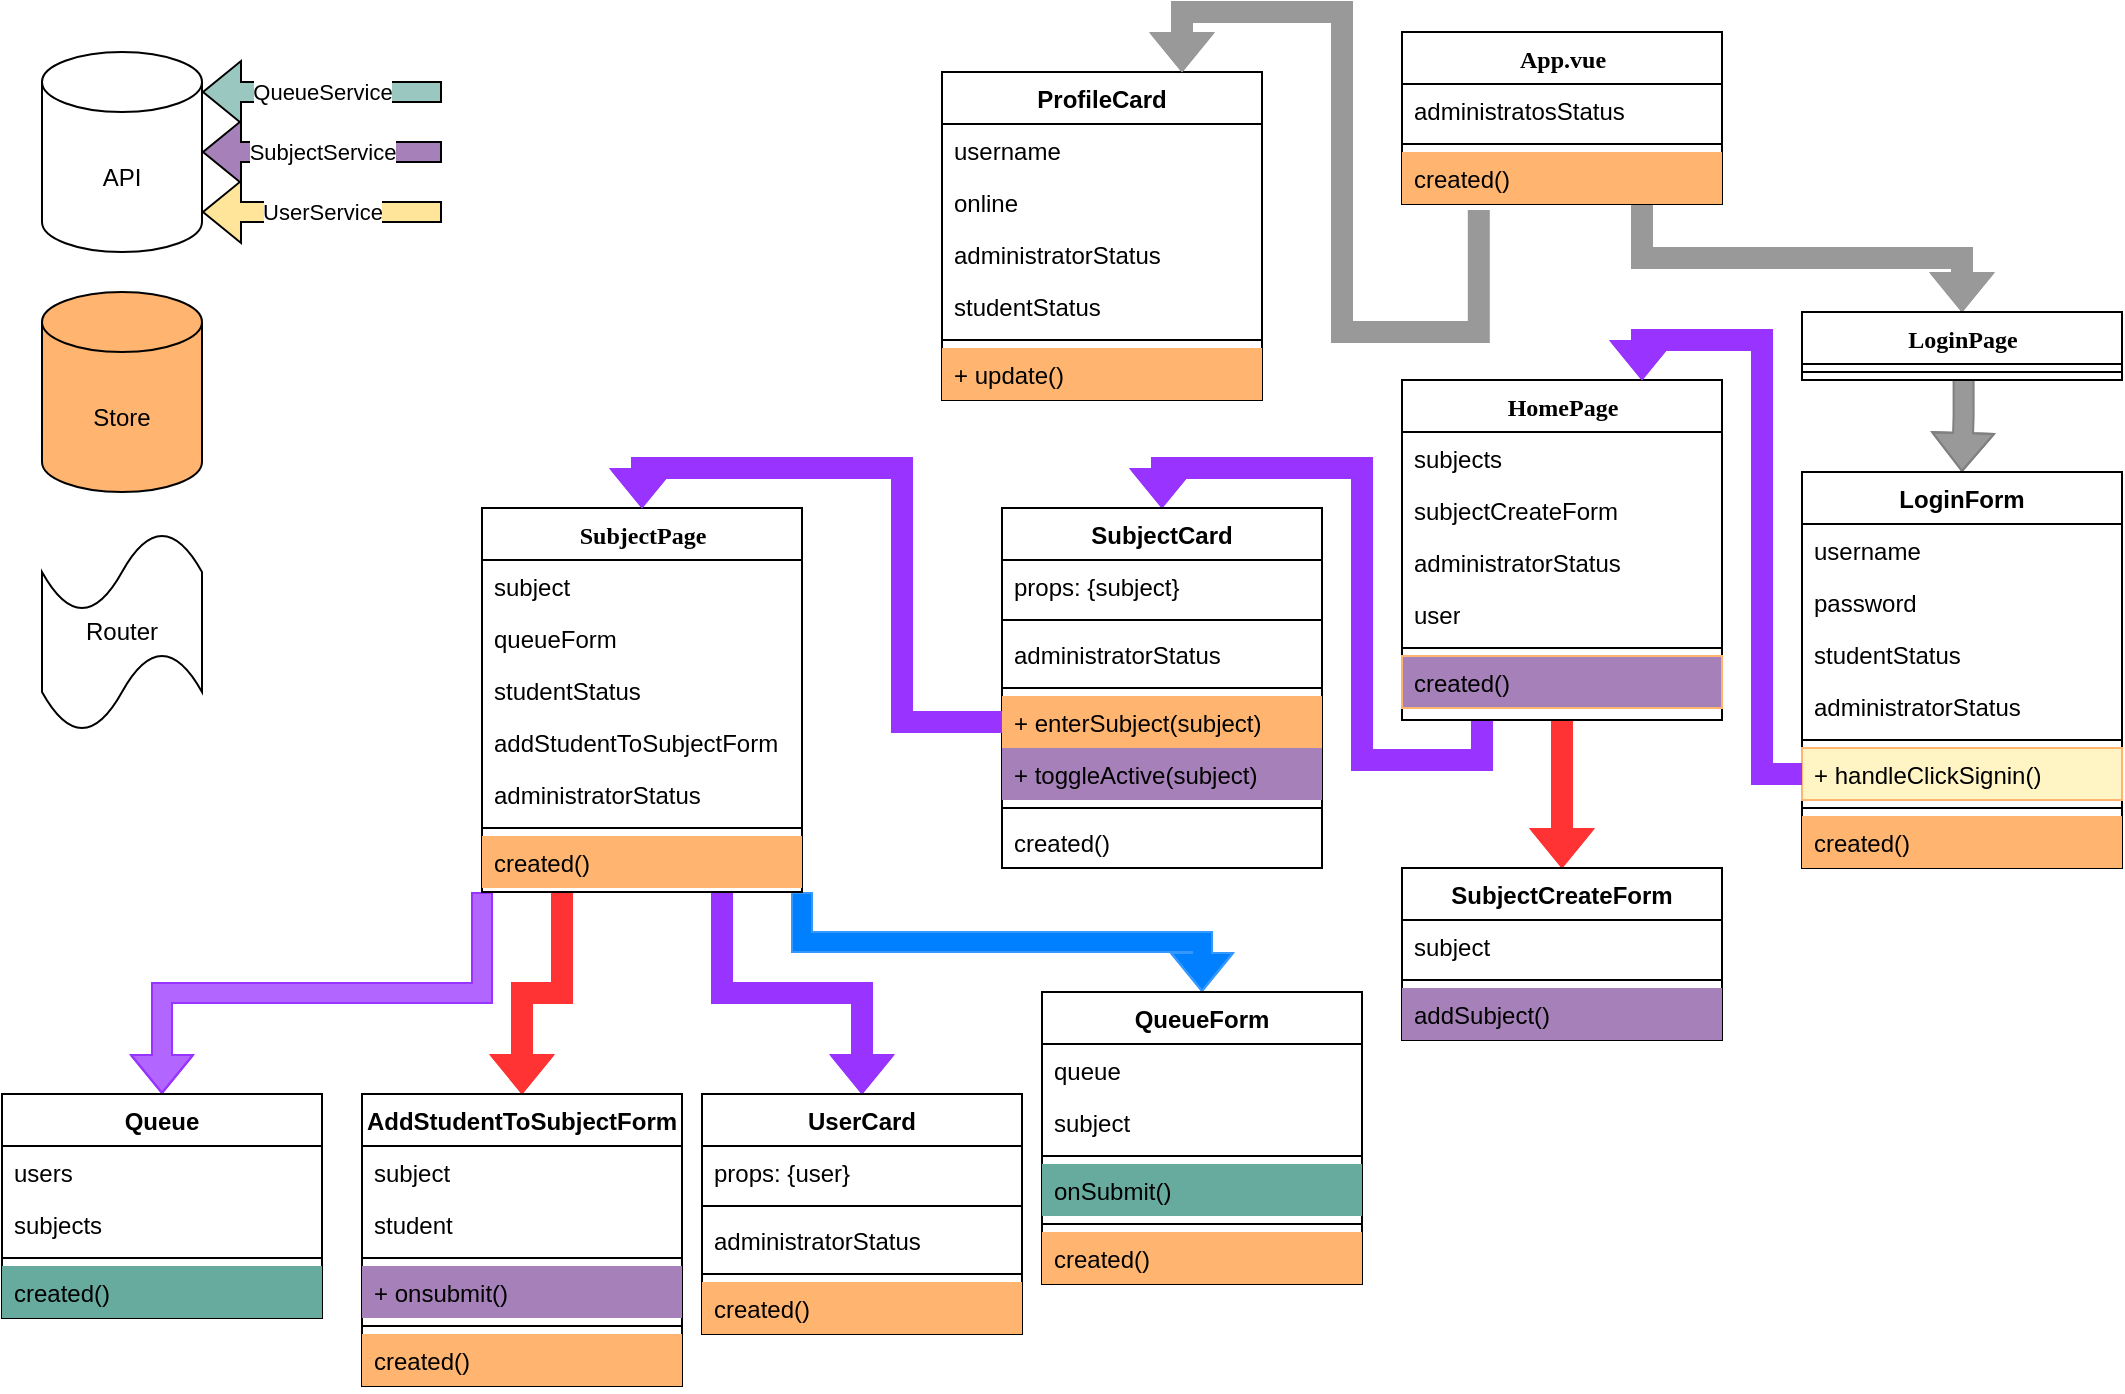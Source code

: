 <mxfile version="17.2.4" type="device"><diagram name="Page-1" id="9f46799a-70d6-7492-0946-bef42562c5a5"><mxGraphModel dx="1137" dy="672" grid="1" gridSize="10" guides="1" tooltips="1" connect="1" arrows="1" fold="1" page="1" pageScale="1" pageWidth="1100" pageHeight="850" background="none" math="0" shadow="0"><root><mxCell id="0"/><mxCell id="1" parent="0"/><mxCell id="ylKGK-BFDsJS9vJuxEUk-3" style="edgeStyle=orthogonalEdgeStyle;rounded=0;orthogonalLoop=1;jettySize=auto;html=1;exitX=0.75;exitY=1;exitDx=0;exitDy=0;entryX=0.5;entryY=0;entryDx=0;entryDy=0;strokeColor=#999999;fillColor=#999999;shape=flexArrow;" edge="1" parent="1" source="78961159f06e98e8-43" target="78961159f06e98e8-108"><mxGeometry relative="1" as="geometry"/></mxCell><mxCell id="78961159f06e98e8-43" value="App.vue" style="swimlane;html=1;fontStyle=1;align=center;verticalAlign=top;childLayout=stackLayout;horizontal=1;startSize=26;horizontalStack=0;resizeParent=1;resizeLast=0;collapsible=1;marginBottom=0;swimlaneFillColor=#ffffff;rounded=0;shadow=0;comic=0;labelBackgroundColor=none;strokeWidth=1;fillColor=none;fontFamily=Verdana;fontSize=12" parent="1" vertex="1"><mxGeometry x="720" y="30" width="160" height="86" as="geometry"/></mxCell><mxCell id="78961159f06e98e8-44" value="administratosStatus" style="text;html=1;strokeColor=none;fillColor=none;align=left;verticalAlign=top;spacingLeft=4;spacingRight=4;whiteSpace=wrap;overflow=hidden;rotatable=0;points=[[0,0.5],[1,0.5]];portConstraint=eastwest;" parent="78961159f06e98e8-43" vertex="1"><mxGeometry y="26" width="160" height="26" as="geometry"/></mxCell><mxCell id="78961159f06e98e8-51" value="" style="line;html=1;strokeWidth=1;fillColor=none;align=left;verticalAlign=middle;spacingTop=-1;spacingLeft=3;spacingRight=3;rotatable=0;labelPosition=right;points=[];portConstraint=eastwest;" parent="78961159f06e98e8-43" vertex="1"><mxGeometry y="52" width="160" height="8" as="geometry"/></mxCell><mxCell id="78961159f06e98e8-52" value="created()" style="text;html=1;strokeColor=none;fillColor=#FFB570;align=left;verticalAlign=top;spacingLeft=4;spacingRight=4;whiteSpace=wrap;overflow=hidden;rotatable=0;points=[[0,0.5],[1,0.5]];portConstraint=eastwest;" parent="78961159f06e98e8-43" vertex="1"><mxGeometry y="60" width="160" height="26" as="geometry"/></mxCell><mxCell id="ylKGK-BFDsJS9vJuxEUk-78" style="edgeStyle=orthogonalEdgeStyle;rounded=0;orthogonalLoop=1;jettySize=auto;html=1;exitX=0.5;exitY=1;exitDx=0;exitDy=0;entryX=0.5;entryY=0;entryDx=0;entryDy=0;strokeColor=#FF3333;fillColor=#FF3333;shape=flexArrow;" edge="1" parent="1" source="78961159f06e98e8-82" target="ylKGK-BFDsJS9vJuxEUk-59"><mxGeometry relative="1" as="geometry"><Array as="points"><mxPoint x="800" y="480"/><mxPoint x="800" y="480"/></Array></mxGeometry></mxCell><mxCell id="ylKGK-BFDsJS9vJuxEUk-79" style="edgeStyle=orthogonalEdgeStyle;shape=flexArrow;rounded=0;orthogonalLoop=1;jettySize=auto;html=1;exitX=0.25;exitY=1;exitDx=0;exitDy=0;entryX=0.5;entryY=0;entryDx=0;entryDy=0;strokeColor=#9933FF;fillColor=#9933FF;" edge="1" parent="1" source="78961159f06e98e8-82" target="ylKGK-BFDsJS9vJuxEUk-6"><mxGeometry relative="1" as="geometry"/></mxCell><mxCell id="78961159f06e98e8-82" value="HomePage" style="swimlane;html=1;fontStyle=1;align=center;verticalAlign=top;childLayout=stackLayout;horizontal=1;startSize=26;horizontalStack=0;resizeParent=1;resizeLast=0;collapsible=1;marginBottom=0;swimlaneFillColor=#ffffff;rounded=0;shadow=0;comic=0;labelBackgroundColor=none;strokeWidth=1;fillColor=none;fontFamily=Verdana;fontSize=12" parent="1" vertex="1"><mxGeometry x="720" y="204" width="160" height="170" as="geometry"/></mxCell><mxCell id="78961159f06e98e8-83" value="subjects" style="text;html=1;strokeColor=none;fillColor=none;align=left;verticalAlign=top;spacingLeft=4;spacingRight=4;whiteSpace=wrap;overflow=hidden;rotatable=0;points=[[0,0.5],[1,0.5]];portConstraint=eastwest;" parent="78961159f06e98e8-82" vertex="1"><mxGeometry y="26" width="160" height="26" as="geometry"/></mxCell><mxCell id="78961159f06e98e8-84" value="subjectCreateForm" style="text;html=1;strokeColor=none;fillColor=none;align=left;verticalAlign=top;spacingLeft=4;spacingRight=4;whiteSpace=wrap;overflow=hidden;rotatable=0;points=[[0,0.5],[1,0.5]];portConstraint=eastwest;" parent="78961159f06e98e8-82" vertex="1"><mxGeometry y="52" width="160" height="26" as="geometry"/></mxCell><mxCell id="78961159f06e98e8-85" value="administratorStatus" style="text;html=1;strokeColor=none;fillColor=none;align=left;verticalAlign=top;spacingLeft=4;spacingRight=4;whiteSpace=wrap;overflow=hidden;rotatable=0;points=[[0,0.5],[1,0.5]];portConstraint=eastwest;" parent="78961159f06e98e8-82" vertex="1"><mxGeometry y="78" width="160" height="26" as="geometry"/></mxCell><mxCell id="78961159f06e98e8-86" value="user" style="text;html=1;strokeColor=none;fillColor=none;align=left;verticalAlign=top;spacingLeft=4;spacingRight=4;whiteSpace=wrap;overflow=hidden;rotatable=0;points=[[0,0.5],[1,0.5]];portConstraint=eastwest;" parent="78961159f06e98e8-82" vertex="1"><mxGeometry y="104" width="160" height="26" as="geometry"/></mxCell><mxCell id="78961159f06e98e8-90" value="" style="line;html=1;strokeWidth=1;fillColor=none;align=left;verticalAlign=middle;spacingTop=-1;spacingLeft=3;spacingRight=3;rotatable=0;labelPosition=right;points=[];portConstraint=eastwest;" parent="78961159f06e98e8-82" vertex="1"><mxGeometry y="130" width="160" height="8" as="geometry"/></mxCell><mxCell id="78961159f06e98e8-94" value="created()" style="text;html=1;strokeColor=#FFB570;fillColor=#A680B8;align=left;verticalAlign=top;spacingLeft=4;spacingRight=4;whiteSpace=wrap;overflow=hidden;rotatable=0;points=[[0,0.5],[1,0.5]];portConstraint=eastwest;" parent="78961159f06e98e8-82" vertex="1"><mxGeometry y="138" width="160" height="26" as="geometry"/></mxCell><mxCell id="ylKGK-BFDsJS9vJuxEUk-81" style="edgeStyle=orthogonalEdgeStyle;shape=flexArrow;rounded=0;orthogonalLoop=1;jettySize=auto;html=1;exitX=0.75;exitY=1;exitDx=0;exitDy=0;entryX=0.5;entryY=0;entryDx=0;entryDy=0;strokeColor=#9933FF;fillColor=#9933FF;" edge="1" parent="1" source="78961159f06e98e8-95" target="ylKGK-BFDsJS9vJuxEUk-23"><mxGeometry relative="1" as="geometry"/></mxCell><mxCell id="ylKGK-BFDsJS9vJuxEUk-82" style="edgeStyle=orthogonalEdgeStyle;shape=flexArrow;rounded=0;orthogonalLoop=1;jettySize=auto;html=1;exitX=1;exitY=1;exitDx=0;exitDy=0;entryX=0.5;entryY=0;entryDx=0;entryDy=0;strokeColor=#3399FF;fillColor=#007FFF;" edge="1" parent="1" source="78961159f06e98e8-95" target="ylKGK-BFDsJS9vJuxEUk-52"><mxGeometry relative="1" as="geometry"/></mxCell><mxCell id="ylKGK-BFDsJS9vJuxEUk-83" style="edgeStyle=orthogonalEdgeStyle;shape=flexArrow;rounded=0;orthogonalLoop=1;jettySize=auto;html=1;exitX=0.25;exitY=1;exitDx=0;exitDy=0;entryX=0.5;entryY=0;entryDx=0;entryDy=0;strokeColor=#FF3333;fillColor=#FF3333;" edge="1" parent="1" source="78961159f06e98e8-95" target="ylKGK-BFDsJS9vJuxEUk-36"><mxGeometry relative="1" as="geometry"/></mxCell><mxCell id="ylKGK-BFDsJS9vJuxEUk-84" style="edgeStyle=orthogonalEdgeStyle;shape=flexArrow;rounded=0;orthogonalLoop=1;jettySize=auto;html=1;exitX=0;exitY=1;exitDx=0;exitDy=0;entryX=0.5;entryY=0;entryDx=0;entryDy=0;strokeColor=#9933FF;fillColor=#B266FF;" edge="1" parent="1" source="78961159f06e98e8-95" target="ylKGK-BFDsJS9vJuxEUk-63"><mxGeometry relative="1" as="geometry"/></mxCell><mxCell id="78961159f06e98e8-95" value="SubjectPage" style="swimlane;html=1;fontStyle=1;align=center;verticalAlign=top;childLayout=stackLayout;horizontal=1;startSize=26;horizontalStack=0;resizeParent=1;resizeLast=0;collapsible=1;marginBottom=0;swimlaneFillColor=#ffffff;rounded=0;shadow=0;comic=0;labelBackgroundColor=none;strokeWidth=1;fillColor=none;fontFamily=Verdana;fontSize=12" parent="1" vertex="1"><mxGeometry x="260" y="268" width="160" height="192" as="geometry"/></mxCell><mxCell id="78961159f06e98e8-96" value="subject" style="text;html=1;strokeColor=none;fillColor=none;align=left;verticalAlign=top;spacingLeft=4;spacingRight=4;whiteSpace=wrap;overflow=hidden;rotatable=0;points=[[0,0.5],[1,0.5]];portConstraint=eastwest;" parent="78961159f06e98e8-95" vertex="1"><mxGeometry y="26" width="160" height="26" as="geometry"/></mxCell><mxCell id="78961159f06e98e8-97" value="queueForm" style="text;html=1;strokeColor=none;fillColor=none;align=left;verticalAlign=top;spacingLeft=4;spacingRight=4;whiteSpace=wrap;overflow=hidden;rotatable=0;points=[[0,0.5],[1,0.5]];portConstraint=eastwest;" parent="78961159f06e98e8-95" vertex="1"><mxGeometry y="52" width="160" height="26" as="geometry"/></mxCell><mxCell id="78961159f06e98e8-98" value="studentStatus" style="text;html=1;strokeColor=none;fillColor=none;align=left;verticalAlign=top;spacingLeft=4;spacingRight=4;whiteSpace=wrap;overflow=hidden;rotatable=0;points=[[0,0.5],[1,0.5]];portConstraint=eastwest;" parent="78961159f06e98e8-95" vertex="1"><mxGeometry y="78" width="160" height="26" as="geometry"/></mxCell><mxCell id="78961159f06e98e8-102" value="addStudentToSubjectForm" style="text;html=1;strokeColor=none;fillColor=none;align=left;verticalAlign=top;spacingLeft=4;spacingRight=4;whiteSpace=wrap;overflow=hidden;rotatable=0;points=[[0,0.5],[1,0.5]];portConstraint=eastwest;" parent="78961159f06e98e8-95" vertex="1"><mxGeometry y="104" width="160" height="26" as="geometry"/></mxCell><mxCell id="ylKGK-BFDsJS9vJuxEUk-73" value="administratorStatus" style="text;strokeColor=none;fillColor=none;align=left;verticalAlign=top;spacingLeft=4;spacingRight=4;overflow=hidden;rotatable=0;points=[[0,0.5],[1,0.5]];portConstraint=eastwest;" vertex="1" parent="78961159f06e98e8-95"><mxGeometry y="130" width="160" height="26" as="geometry"/></mxCell><mxCell id="78961159f06e98e8-103" value="" style="line;html=1;strokeWidth=1;fillColor=none;align=left;verticalAlign=middle;spacingTop=-1;spacingLeft=3;spacingRight=3;rotatable=0;labelPosition=right;points=[];portConstraint=eastwest;" parent="78961159f06e98e8-95" vertex="1"><mxGeometry y="156" width="160" height="8" as="geometry"/></mxCell><mxCell id="78961159f06e98e8-104" value="created()" style="text;html=1;strokeColor=none;fillColor=#FFB570;align=left;verticalAlign=top;spacingLeft=4;spacingRight=4;whiteSpace=wrap;overflow=hidden;rotatable=0;points=[[0,0.5],[1,0.5]];portConstraint=eastwest;" parent="78961159f06e98e8-95" vertex="1"><mxGeometry y="164" width="160" height="26" as="geometry"/></mxCell><mxCell id="ylKGK-BFDsJS9vJuxEUk-75" style="edgeStyle=orthogonalEdgeStyle;rounded=0;orthogonalLoop=1;jettySize=auto;html=1;exitX=0.505;exitY=0.816;exitDx=0;exitDy=0;entryX=0.5;entryY=0;entryDx=0;entryDy=0;strokeColor=#808080;exitPerimeter=0;fillColor=#999999;shape=flexArrow;" edge="1" parent="1" source="78961159f06e98e8-116" target="ylKGK-BFDsJS9vJuxEUk-43"><mxGeometry relative="1" as="geometry"><Array as="points"><mxPoint x="1001" y="222"/></Array></mxGeometry></mxCell><mxCell id="78961159f06e98e8-108" value="LoginPage" style="swimlane;html=1;fontStyle=1;align=center;verticalAlign=top;childLayout=stackLayout;horizontal=1;startSize=26;horizontalStack=0;resizeParent=1;resizeLast=0;collapsible=1;marginBottom=0;swimlaneFillColor=#ffffff;rounded=0;shadow=0;comic=0;labelBackgroundColor=none;strokeWidth=1;fillColor=none;fontFamily=Verdana;fontSize=12" parent="1" vertex="1"><mxGeometry x="920" y="170" width="160" height="34" as="geometry"/></mxCell><mxCell id="78961159f06e98e8-116" value="" style="line;html=1;strokeWidth=1;fillColor=none;align=left;verticalAlign=middle;spacingTop=-1;spacingLeft=3;spacingRight=3;rotatable=0;labelPosition=right;points=[];portConstraint=eastwest;" parent="78961159f06e98e8-108" vertex="1"><mxGeometry y="26" width="160" height="8" as="geometry"/></mxCell><mxCell id="ylKGK-BFDsJS9vJuxEUk-1" value="API" style="shape=cylinder3;whiteSpace=wrap;html=1;boundedLbl=1;backgroundOutline=1;size=15;" vertex="1" parent="1"><mxGeometry x="40" y="40" width="80" height="100" as="geometry"/></mxCell><mxCell id="ylKGK-BFDsJS9vJuxEUk-6" value="SubjectCard" style="swimlane;fontStyle=1;align=center;verticalAlign=top;childLayout=stackLayout;horizontal=1;startSize=26;horizontalStack=0;resizeParent=1;resizeParentMax=0;resizeLast=0;collapsible=1;marginBottom=0;" vertex="1" parent="1"><mxGeometry x="520" y="268" width="160" height="180" as="geometry"/></mxCell><mxCell id="ylKGK-BFDsJS9vJuxEUk-20" value="props: {subject}" style="text;strokeColor=none;fillColor=none;align=left;verticalAlign=top;spacingLeft=4;spacingRight=4;overflow=hidden;rotatable=0;points=[[0,0.5],[1,0.5]];portConstraint=eastwest;fontStyle=0" vertex="1" parent="ylKGK-BFDsJS9vJuxEUk-6"><mxGeometry y="26" width="160" height="26" as="geometry"/></mxCell><mxCell id="ylKGK-BFDsJS9vJuxEUk-19" value="" style="line;strokeWidth=1;fillColor=none;align=left;verticalAlign=middle;spacingTop=-1;spacingLeft=3;spacingRight=3;rotatable=0;labelPosition=right;points=[];portConstraint=eastwest;" vertex="1" parent="ylKGK-BFDsJS9vJuxEUk-6"><mxGeometry y="52" width="160" height="8" as="geometry"/></mxCell><mxCell id="ylKGK-BFDsJS9vJuxEUk-7" value="administratorStatus" style="text;strokeColor=none;fillColor=none;align=left;verticalAlign=top;spacingLeft=4;spacingRight=4;overflow=hidden;rotatable=0;points=[[0,0.5],[1,0.5]];portConstraint=eastwest;" vertex="1" parent="ylKGK-BFDsJS9vJuxEUk-6"><mxGeometry y="60" width="160" height="26" as="geometry"/></mxCell><mxCell id="ylKGK-BFDsJS9vJuxEUk-8" value="" style="line;strokeWidth=1;fillColor=none;align=left;verticalAlign=middle;spacingTop=-1;spacingLeft=3;spacingRight=3;rotatable=0;labelPosition=right;points=[];portConstraint=eastwest;" vertex="1" parent="ylKGK-BFDsJS9vJuxEUk-6"><mxGeometry y="86" width="160" height="8" as="geometry"/></mxCell><mxCell id="ylKGK-BFDsJS9vJuxEUk-9" value="+ enterSubject(subject)" style="text;strokeColor=none;fillColor=#FFB570;align=left;verticalAlign=top;spacingLeft=4;spacingRight=4;overflow=hidden;rotatable=0;points=[[0,0.5],[1,0.5]];portConstraint=eastwest;" vertex="1" parent="ylKGK-BFDsJS9vJuxEUk-6"><mxGeometry y="94" width="160" height="26" as="geometry"/></mxCell><mxCell id="ylKGK-BFDsJS9vJuxEUk-18" value="+ toggleActive(subject)" style="text;strokeColor=none;fillColor=#A680B8;align=left;verticalAlign=top;spacingLeft=4;spacingRight=4;overflow=hidden;rotatable=0;points=[[0,0.5],[1,0.5]];portConstraint=eastwest;" vertex="1" parent="ylKGK-BFDsJS9vJuxEUk-6"><mxGeometry y="120" width="160" height="26" as="geometry"/></mxCell><mxCell id="ylKGK-BFDsJS9vJuxEUk-21" value="" style="line;strokeWidth=1;fillColor=none;align=left;verticalAlign=middle;spacingTop=-1;spacingLeft=3;spacingRight=3;rotatable=0;labelPosition=right;points=[];portConstraint=eastwest;" vertex="1" parent="ylKGK-BFDsJS9vJuxEUk-6"><mxGeometry y="146" width="160" height="8" as="geometry"/></mxCell><mxCell id="ylKGK-BFDsJS9vJuxEUk-22" value="created()" style="text;strokeColor=none;fillColor=none;align=left;verticalAlign=top;spacingLeft=4;spacingRight=4;overflow=hidden;rotatable=0;points=[[0,0.5],[1,0.5]];portConstraint=eastwest;" vertex="1" parent="ylKGK-BFDsJS9vJuxEUk-6"><mxGeometry y="154" width="160" height="26" as="geometry"/></mxCell><mxCell id="ylKGK-BFDsJS9vJuxEUk-10" value="ProfileCard" style="swimlane;fontStyle=1;align=center;verticalAlign=top;childLayout=stackLayout;horizontal=1;startSize=26;horizontalStack=0;resizeParent=1;resizeParentMax=0;resizeLast=0;collapsible=1;marginBottom=0;" vertex="1" parent="1"><mxGeometry x="490" y="50" width="160" height="164" as="geometry"/></mxCell><mxCell id="ylKGK-BFDsJS9vJuxEUk-11" value="username" style="text;strokeColor=none;fillColor=none;align=left;verticalAlign=top;spacingLeft=4;spacingRight=4;overflow=hidden;rotatable=0;points=[[0,0.5],[1,0.5]];portConstraint=eastwest;" vertex="1" parent="ylKGK-BFDsJS9vJuxEUk-10"><mxGeometry y="26" width="160" height="26" as="geometry"/></mxCell><mxCell id="ylKGK-BFDsJS9vJuxEUk-14" value="online" style="text;strokeColor=none;fillColor=none;align=left;verticalAlign=top;spacingLeft=4;spacingRight=4;overflow=hidden;rotatable=0;points=[[0,0.5],[1,0.5]];portConstraint=eastwest;" vertex="1" parent="ylKGK-BFDsJS9vJuxEUk-10"><mxGeometry y="52" width="160" height="26" as="geometry"/></mxCell><mxCell id="ylKGK-BFDsJS9vJuxEUk-15" value="administratorStatus" style="text;strokeColor=none;fillColor=none;align=left;verticalAlign=top;spacingLeft=4;spacingRight=4;overflow=hidden;rotatable=0;points=[[0,0.5],[1,0.5]];portConstraint=eastwest;" vertex="1" parent="ylKGK-BFDsJS9vJuxEUk-10"><mxGeometry y="78" width="160" height="26" as="geometry"/></mxCell><mxCell id="ylKGK-BFDsJS9vJuxEUk-16" value="studentStatus" style="text;strokeColor=none;fillColor=none;align=left;verticalAlign=top;spacingLeft=4;spacingRight=4;overflow=hidden;rotatable=0;points=[[0,0.5],[1,0.5]];portConstraint=eastwest;" vertex="1" parent="ylKGK-BFDsJS9vJuxEUk-10"><mxGeometry y="104" width="160" height="26" as="geometry"/></mxCell><mxCell id="ylKGK-BFDsJS9vJuxEUk-12" value="" style="line;strokeWidth=1;fillColor=none;align=left;verticalAlign=middle;spacingTop=-1;spacingLeft=3;spacingRight=3;rotatable=0;labelPosition=right;points=[];portConstraint=eastwest;" vertex="1" parent="ylKGK-BFDsJS9vJuxEUk-10"><mxGeometry y="130" width="160" height="8" as="geometry"/></mxCell><mxCell id="ylKGK-BFDsJS9vJuxEUk-13" value="+ update()" style="text;strokeColor=none;fillColor=#FFB570;align=left;verticalAlign=top;spacingLeft=4;spacingRight=4;overflow=hidden;rotatable=0;points=[[0,0.5],[1,0.5]];portConstraint=eastwest;" vertex="1" parent="ylKGK-BFDsJS9vJuxEUk-10"><mxGeometry y="138" width="160" height="26" as="geometry"/></mxCell><mxCell id="ylKGK-BFDsJS9vJuxEUk-17" value="Store" style="shape=cylinder3;whiteSpace=wrap;html=1;boundedLbl=1;backgroundOutline=1;size=15;fillColor=#FFB570;" vertex="1" parent="1"><mxGeometry x="40" y="160" width="80" height="100" as="geometry"/></mxCell><mxCell id="ylKGK-BFDsJS9vJuxEUk-23" value="UserCard" style="swimlane;fontStyle=1;align=center;verticalAlign=top;childLayout=stackLayout;horizontal=1;startSize=26;horizontalStack=0;resizeParent=1;resizeParentMax=0;resizeLast=0;collapsible=1;marginBottom=0;" vertex="1" parent="1"><mxGeometry x="370" y="561" width="160" height="120" as="geometry"/></mxCell><mxCell id="ylKGK-BFDsJS9vJuxEUk-24" value="props: {user}" style="text;strokeColor=none;fillColor=none;align=left;verticalAlign=top;spacingLeft=4;spacingRight=4;overflow=hidden;rotatable=0;points=[[0,0.5],[1,0.5]];portConstraint=eastwest;fontStyle=0" vertex="1" parent="ylKGK-BFDsJS9vJuxEUk-23"><mxGeometry y="26" width="160" height="26" as="geometry"/></mxCell><mxCell id="ylKGK-BFDsJS9vJuxEUk-25" value="" style="line;strokeWidth=1;fillColor=none;align=left;verticalAlign=middle;spacingTop=-1;spacingLeft=3;spacingRight=3;rotatable=0;labelPosition=right;points=[];portConstraint=eastwest;" vertex="1" parent="ylKGK-BFDsJS9vJuxEUk-23"><mxGeometry y="52" width="160" height="8" as="geometry"/></mxCell><mxCell id="ylKGK-BFDsJS9vJuxEUk-26" value="administratorStatus" style="text;strokeColor=none;fillColor=none;align=left;verticalAlign=top;spacingLeft=4;spacingRight=4;overflow=hidden;rotatable=0;points=[[0,0.5],[1,0.5]];portConstraint=eastwest;" vertex="1" parent="ylKGK-BFDsJS9vJuxEUk-23"><mxGeometry y="60" width="160" height="26" as="geometry"/></mxCell><mxCell id="ylKGK-BFDsJS9vJuxEUk-30" value="" style="line;strokeWidth=1;fillColor=none;align=left;verticalAlign=middle;spacingTop=-1;spacingLeft=3;spacingRight=3;rotatable=0;labelPosition=right;points=[];portConstraint=eastwest;" vertex="1" parent="ylKGK-BFDsJS9vJuxEUk-23"><mxGeometry y="86" width="160" height="8" as="geometry"/></mxCell><mxCell id="ylKGK-BFDsJS9vJuxEUk-31" value="created()" style="text;strokeColor=none;fillColor=#FFB570;align=left;verticalAlign=top;spacingLeft=4;spacingRight=4;overflow=hidden;rotatable=0;points=[[0,0.5],[1,0.5]];portConstraint=eastwest;" vertex="1" parent="ylKGK-BFDsJS9vJuxEUk-23"><mxGeometry y="94" width="160" height="26" as="geometry"/></mxCell><mxCell id="ylKGK-BFDsJS9vJuxEUk-36" value="AddStudentToSubjectForm" style="swimlane;fontStyle=1;align=center;verticalAlign=top;childLayout=stackLayout;horizontal=1;startSize=26;horizontalStack=0;resizeParent=1;resizeParentMax=0;resizeLast=0;collapsible=1;marginBottom=0;" vertex="1" parent="1"><mxGeometry x="200" y="561" width="160" height="146" as="geometry"/></mxCell><mxCell id="ylKGK-BFDsJS9vJuxEUk-37" value="subject" style="text;strokeColor=none;fillColor=none;align=left;verticalAlign=top;spacingLeft=4;spacingRight=4;overflow=hidden;rotatable=0;points=[[0,0.5],[1,0.5]];portConstraint=eastwest;" vertex="1" parent="ylKGK-BFDsJS9vJuxEUk-36"><mxGeometry y="26" width="160" height="26" as="geometry"/></mxCell><mxCell id="ylKGK-BFDsJS9vJuxEUk-40" value="student" style="text;strokeColor=none;fillColor=none;align=left;verticalAlign=top;spacingLeft=4;spacingRight=4;overflow=hidden;rotatable=0;points=[[0,0.5],[1,0.5]];portConstraint=eastwest;" vertex="1" parent="ylKGK-BFDsJS9vJuxEUk-36"><mxGeometry y="52" width="160" height="26" as="geometry"/></mxCell><mxCell id="ylKGK-BFDsJS9vJuxEUk-38" value="" style="line;strokeWidth=1;fillColor=none;align=left;verticalAlign=middle;spacingTop=-1;spacingLeft=3;spacingRight=3;rotatable=0;labelPosition=right;points=[];portConstraint=eastwest;" vertex="1" parent="ylKGK-BFDsJS9vJuxEUk-36"><mxGeometry y="78" width="160" height="8" as="geometry"/></mxCell><mxCell id="ylKGK-BFDsJS9vJuxEUk-39" value="+ onsubmit()" style="text;strokeColor=none;fillColor=#A680B8;align=left;verticalAlign=top;spacingLeft=4;spacingRight=4;overflow=hidden;rotatable=0;points=[[0,0.5],[1,0.5]];portConstraint=eastwest;" vertex="1" parent="ylKGK-BFDsJS9vJuxEUk-36"><mxGeometry y="86" width="160" height="26" as="geometry"/></mxCell><mxCell id="ylKGK-BFDsJS9vJuxEUk-41" value="" style="line;strokeWidth=1;fillColor=none;align=left;verticalAlign=middle;spacingTop=-1;spacingLeft=3;spacingRight=3;rotatable=0;labelPosition=right;points=[];portConstraint=eastwest;" vertex="1" parent="ylKGK-BFDsJS9vJuxEUk-36"><mxGeometry y="112" width="160" height="8" as="geometry"/></mxCell><mxCell id="ylKGK-BFDsJS9vJuxEUk-42" value="created()" style="text;strokeColor=none;fillColor=#FFB570;align=left;verticalAlign=top;spacingLeft=4;spacingRight=4;overflow=hidden;rotatable=0;points=[[0,0.5],[1,0.5]];portConstraint=eastwest;" vertex="1" parent="ylKGK-BFDsJS9vJuxEUk-36"><mxGeometry y="120" width="160" height="26" as="geometry"/></mxCell><mxCell id="ylKGK-BFDsJS9vJuxEUk-43" value="LoginForm" style="swimlane;fontStyle=1;align=center;verticalAlign=top;childLayout=stackLayout;horizontal=1;startSize=26;horizontalStack=0;resizeParent=1;resizeParentMax=0;resizeLast=0;collapsible=1;marginBottom=0;" vertex="1" parent="1"><mxGeometry x="920" y="250" width="160" height="198" as="geometry"/></mxCell><mxCell id="ylKGK-BFDsJS9vJuxEUk-44" value="username" style="text;strokeColor=none;fillColor=none;align=left;verticalAlign=top;spacingLeft=4;spacingRight=4;overflow=hidden;rotatable=0;points=[[0,0.5],[1,0.5]];portConstraint=eastwest;" vertex="1" parent="ylKGK-BFDsJS9vJuxEUk-43"><mxGeometry y="26" width="160" height="26" as="geometry"/></mxCell><mxCell id="ylKGK-BFDsJS9vJuxEUk-47" value="password" style="text;strokeColor=none;fillColor=none;align=left;verticalAlign=top;spacingLeft=4;spacingRight=4;overflow=hidden;rotatable=0;points=[[0,0.5],[1,0.5]];portConstraint=eastwest;" vertex="1" parent="ylKGK-BFDsJS9vJuxEUk-43"><mxGeometry y="52" width="160" height="26" as="geometry"/></mxCell><mxCell id="ylKGK-BFDsJS9vJuxEUk-48" value="studentStatus" style="text;strokeColor=none;fillColor=none;align=left;verticalAlign=top;spacingLeft=4;spacingRight=4;overflow=hidden;rotatable=0;points=[[0,0.5],[1,0.5]];portConstraint=eastwest;" vertex="1" parent="ylKGK-BFDsJS9vJuxEUk-43"><mxGeometry y="78" width="160" height="26" as="geometry"/></mxCell><mxCell id="ylKGK-BFDsJS9vJuxEUk-49" value="administratorStatus" style="text;strokeColor=none;fillColor=none;align=left;verticalAlign=top;spacingLeft=4;spacingRight=4;overflow=hidden;rotatable=0;points=[[0,0.5],[1,0.5]];portConstraint=eastwest;" vertex="1" parent="ylKGK-BFDsJS9vJuxEUk-43"><mxGeometry y="104" width="160" height="26" as="geometry"/></mxCell><mxCell id="ylKGK-BFDsJS9vJuxEUk-45" value="" style="line;strokeWidth=1;fillColor=none;align=left;verticalAlign=middle;spacingTop=-1;spacingLeft=3;spacingRight=3;rotatable=0;labelPosition=right;points=[];portConstraint=eastwest;" vertex="1" parent="ylKGK-BFDsJS9vJuxEUk-43"><mxGeometry y="130" width="160" height="8" as="geometry"/></mxCell><mxCell id="ylKGK-BFDsJS9vJuxEUk-46" value="+ handleClickSignin()" style="text;strokeColor=#FFB570;fillColor=#FFF4C3;align=left;verticalAlign=top;spacingLeft=4;spacingRight=4;overflow=hidden;rotatable=0;points=[[0,0.5],[1,0.5]];portConstraint=eastwest;" vertex="1" parent="ylKGK-BFDsJS9vJuxEUk-43"><mxGeometry y="138" width="160" height="26" as="geometry"/></mxCell><mxCell id="ylKGK-BFDsJS9vJuxEUk-50" value="" style="line;strokeWidth=1;fillColor=none;align=left;verticalAlign=middle;spacingTop=-1;spacingLeft=3;spacingRight=3;rotatable=0;labelPosition=right;points=[];portConstraint=eastwest;" vertex="1" parent="ylKGK-BFDsJS9vJuxEUk-43"><mxGeometry y="164" width="160" height="8" as="geometry"/></mxCell><mxCell id="ylKGK-BFDsJS9vJuxEUk-51" value="created()" style="text;strokeColor=none;fillColor=#FFB570;align=left;verticalAlign=top;spacingLeft=4;spacingRight=4;overflow=hidden;rotatable=0;points=[[0,0.5],[1,0.5]];portConstraint=eastwest;" vertex="1" parent="ylKGK-BFDsJS9vJuxEUk-43"><mxGeometry y="172" width="160" height="26" as="geometry"/></mxCell><mxCell id="ylKGK-BFDsJS9vJuxEUk-52" value="QueueForm" style="swimlane;fontStyle=1;align=center;verticalAlign=top;childLayout=stackLayout;horizontal=1;startSize=26;horizontalStack=0;resizeParent=1;resizeParentMax=0;resizeLast=0;collapsible=1;marginBottom=0;" vertex="1" parent="1"><mxGeometry x="540" y="510" width="160" height="146" as="geometry"/></mxCell><mxCell id="ylKGK-BFDsJS9vJuxEUk-53" value="queue" style="text;strokeColor=none;fillColor=none;align=left;verticalAlign=top;spacingLeft=4;spacingRight=4;overflow=hidden;rotatable=0;points=[[0,0.5],[1,0.5]];portConstraint=eastwest;" vertex="1" parent="ylKGK-BFDsJS9vJuxEUk-52"><mxGeometry y="26" width="160" height="26" as="geometry"/></mxCell><mxCell id="ylKGK-BFDsJS9vJuxEUk-56" value="subject" style="text;strokeColor=none;fillColor=none;align=left;verticalAlign=top;spacingLeft=4;spacingRight=4;overflow=hidden;rotatable=0;points=[[0,0.5],[1,0.5]];portConstraint=eastwest;" vertex="1" parent="ylKGK-BFDsJS9vJuxEUk-52"><mxGeometry y="52" width="160" height="26" as="geometry"/></mxCell><mxCell id="ylKGK-BFDsJS9vJuxEUk-54" value="" style="line;strokeWidth=1;fillColor=none;align=left;verticalAlign=middle;spacingTop=-1;spacingLeft=3;spacingRight=3;rotatable=0;labelPosition=right;points=[];portConstraint=eastwest;" vertex="1" parent="ylKGK-BFDsJS9vJuxEUk-52"><mxGeometry y="78" width="160" height="8" as="geometry"/></mxCell><mxCell id="ylKGK-BFDsJS9vJuxEUk-55" value="onSubmit()" style="text;strokeColor=none;fillColor=#67AB9F;align=left;verticalAlign=top;spacingLeft=4;spacingRight=4;overflow=hidden;rotatable=0;points=[[0,0.5],[1,0.5]];portConstraint=eastwest;" vertex="1" parent="ylKGK-BFDsJS9vJuxEUk-52"><mxGeometry y="86" width="160" height="26" as="geometry"/></mxCell><mxCell id="ylKGK-BFDsJS9vJuxEUk-57" value="" style="line;strokeWidth=1;fillColor=none;align=left;verticalAlign=middle;spacingTop=-1;spacingLeft=3;spacingRight=3;rotatable=0;labelPosition=right;points=[];portConstraint=eastwest;" vertex="1" parent="ylKGK-BFDsJS9vJuxEUk-52"><mxGeometry y="112" width="160" height="8" as="geometry"/></mxCell><mxCell id="ylKGK-BFDsJS9vJuxEUk-58" value="created()" style="text;strokeColor=none;fillColor=#FFB570;align=left;verticalAlign=top;spacingLeft=4;spacingRight=4;overflow=hidden;rotatable=0;points=[[0,0.5],[1,0.5]];portConstraint=eastwest;" vertex="1" parent="ylKGK-BFDsJS9vJuxEUk-52"><mxGeometry y="120" width="160" height="26" as="geometry"/></mxCell><mxCell id="ylKGK-BFDsJS9vJuxEUk-59" value="SubjectCreateForm" style="swimlane;fontStyle=1;align=center;verticalAlign=top;childLayout=stackLayout;horizontal=1;startSize=26;horizontalStack=0;resizeParent=1;resizeParentMax=0;resizeLast=0;collapsible=1;marginBottom=0;" vertex="1" parent="1"><mxGeometry x="720" y="448" width="160" height="86" as="geometry"/></mxCell><mxCell id="ylKGK-BFDsJS9vJuxEUk-60" value="subject" style="text;strokeColor=none;fillColor=none;align=left;verticalAlign=top;spacingLeft=4;spacingRight=4;overflow=hidden;rotatable=0;points=[[0,0.5],[1,0.5]];portConstraint=eastwest;" vertex="1" parent="ylKGK-BFDsJS9vJuxEUk-59"><mxGeometry y="26" width="160" height="26" as="geometry"/></mxCell><mxCell id="ylKGK-BFDsJS9vJuxEUk-61" value="" style="line;strokeWidth=1;fillColor=none;align=left;verticalAlign=middle;spacingTop=-1;spacingLeft=3;spacingRight=3;rotatable=0;labelPosition=right;points=[];portConstraint=eastwest;" vertex="1" parent="ylKGK-BFDsJS9vJuxEUk-59"><mxGeometry y="52" width="160" height="8" as="geometry"/></mxCell><mxCell id="ylKGK-BFDsJS9vJuxEUk-62" value="addSubject()" style="text;strokeColor=none;fillColor=#A680B8;align=left;verticalAlign=top;spacingLeft=4;spacingRight=4;overflow=hidden;rotatable=0;points=[[0,0.5],[1,0.5]];portConstraint=eastwest;" vertex="1" parent="ylKGK-BFDsJS9vJuxEUk-59"><mxGeometry y="60" width="160" height="26" as="geometry"/></mxCell><mxCell id="ylKGK-BFDsJS9vJuxEUk-63" value="Queue" style="swimlane;fontStyle=1;align=center;verticalAlign=top;childLayout=stackLayout;horizontal=1;startSize=26;horizontalStack=0;resizeParent=1;resizeParentMax=0;resizeLast=0;collapsible=1;marginBottom=0;" vertex="1" parent="1"><mxGeometry x="20" y="561" width="160" height="112" as="geometry"/></mxCell><mxCell id="ylKGK-BFDsJS9vJuxEUk-64" value="users" style="text;strokeColor=none;fillColor=none;align=left;verticalAlign=top;spacingLeft=4;spacingRight=4;overflow=hidden;rotatable=0;points=[[0,0.5],[1,0.5]];portConstraint=eastwest;" vertex="1" parent="ylKGK-BFDsJS9vJuxEUk-63"><mxGeometry y="26" width="160" height="26" as="geometry"/></mxCell><mxCell id="ylKGK-BFDsJS9vJuxEUk-67" value="subjects" style="text;strokeColor=none;fillColor=none;align=left;verticalAlign=top;spacingLeft=4;spacingRight=4;overflow=hidden;rotatable=0;points=[[0,0.5],[1,0.5]];portConstraint=eastwest;" vertex="1" parent="ylKGK-BFDsJS9vJuxEUk-63"><mxGeometry y="52" width="160" height="26" as="geometry"/></mxCell><mxCell id="ylKGK-BFDsJS9vJuxEUk-65" value="" style="line;strokeWidth=1;fillColor=none;align=left;verticalAlign=middle;spacingTop=-1;spacingLeft=3;spacingRight=3;rotatable=0;labelPosition=right;points=[];portConstraint=eastwest;" vertex="1" parent="ylKGK-BFDsJS9vJuxEUk-63"><mxGeometry y="78" width="160" height="8" as="geometry"/></mxCell><mxCell id="ylKGK-BFDsJS9vJuxEUk-66" value="created()" style="text;strokeColor=none;fillColor=#67AB9F;align=left;verticalAlign=top;spacingLeft=4;spacingRight=4;overflow=hidden;rotatable=0;points=[[0,0.5],[1,0.5]];portConstraint=eastwest;" vertex="1" parent="ylKGK-BFDsJS9vJuxEUk-63"><mxGeometry y="86" width="160" height="26" as="geometry"/></mxCell><mxCell id="ylKGK-BFDsJS9vJuxEUk-69" value="Router" style="shape=tape;whiteSpace=wrap;html=1;" vertex="1" parent="1"><mxGeometry x="40" y="280" width="80" height="100" as="geometry"/></mxCell><mxCell id="ylKGK-BFDsJS9vJuxEUk-70" value="QueueService" style="shape=flexArrow;endArrow=classic;html=1;rounded=0;fillColor=#9AC7BF;" edge="1" parent="1"><mxGeometry width="50" height="50" relative="1" as="geometry"><mxPoint x="240" y="60" as="sourcePoint"/><mxPoint x="120" y="60" as="targetPoint"/></mxGeometry></mxCell><mxCell id="ylKGK-BFDsJS9vJuxEUk-71" value="SubjectService" style="shape=flexArrow;endArrow=classic;html=1;rounded=0;fillColor=#A680B8;" edge="1" parent="1"><mxGeometry width="50" height="50" relative="1" as="geometry"><mxPoint x="240" y="90.0" as="sourcePoint"/><mxPoint x="120" y="90.0" as="targetPoint"/></mxGeometry></mxCell><mxCell id="ylKGK-BFDsJS9vJuxEUk-72" value="UserService" style="shape=flexArrow;endArrow=classic;html=1;rounded=0;fillColor=#FFE599;" edge="1" parent="1"><mxGeometry width="50" height="50" relative="1" as="geometry"><mxPoint x="240" y="120" as="sourcePoint"/><mxPoint x="120" y="120" as="targetPoint"/></mxGeometry></mxCell><mxCell id="ylKGK-BFDsJS9vJuxEUk-76" style="edgeStyle=orthogonalEdgeStyle;rounded=0;orthogonalLoop=1;jettySize=auto;html=1;exitX=0;exitY=0.5;exitDx=0;exitDy=0;entryX=0.75;entryY=0;entryDx=0;entryDy=0;strokeColor=#9933FF;shape=flexArrow;fillColor=#9933FF;" edge="1" parent="1" source="ylKGK-BFDsJS9vJuxEUk-46" target="78961159f06e98e8-82"><mxGeometry relative="1" as="geometry"/></mxCell><mxCell id="ylKGK-BFDsJS9vJuxEUk-80" style="edgeStyle=orthogonalEdgeStyle;shape=flexArrow;rounded=0;orthogonalLoop=1;jettySize=auto;html=1;exitX=0;exitY=0.5;exitDx=0;exitDy=0;strokeColor=#9933FF;fillColor=#9933FF;entryX=0.5;entryY=0;entryDx=0;entryDy=0;" edge="1" parent="1" source="ylKGK-BFDsJS9vJuxEUk-9" target="78961159f06e98e8-95"><mxGeometry relative="1" as="geometry"><mxPoint x="490" y="290" as="targetPoint"/></mxGeometry></mxCell><mxCell id="ylKGK-BFDsJS9vJuxEUk-85" style="edgeStyle=orthogonalEdgeStyle;rounded=0;orthogonalLoop=1;jettySize=auto;html=1;exitX=0.24;exitY=1.115;exitDx=0;exitDy=0;entryX=0.75;entryY=0;entryDx=0;entryDy=0;strokeColor=#999999;fillColor=#999999;shape=flexArrow;exitPerimeter=0;" edge="1" parent="1" source="78961159f06e98e8-52" target="ylKGK-BFDsJS9vJuxEUk-10"><mxGeometry relative="1" as="geometry"><mxPoint x="850" y="116.0" as="sourcePoint"/><mxPoint x="1010" y="180" as="targetPoint"/><Array as="points"><mxPoint x="758" y="180"/><mxPoint x="690" y="180"/><mxPoint x="690" y="20"/><mxPoint x="610" y="20"/></Array></mxGeometry></mxCell></root></mxGraphModel></diagram></mxfile>